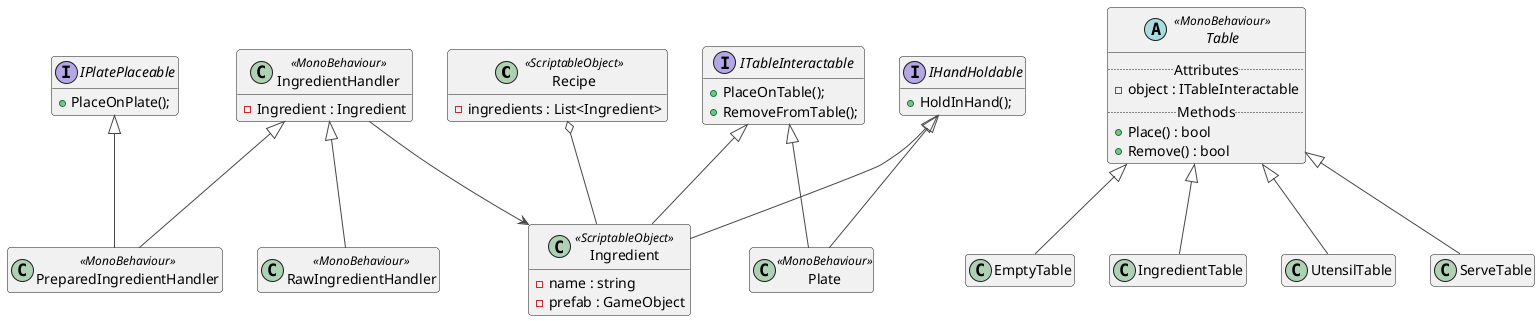 @startuml Demo

!theme vibrant
hide empty members

class Recipe <<ScriptableObject>> {
    - ingredients : List<Ingredient>
}

class IngredientHandler <<MonoBehaviour>> {
    - Ingredient : Ingredient
}

class Ingredient <<ScriptableObject>> {
    - name : string
    - prefab : GameObject 
}
Recipe o-- Ingredient
IngredientHandler --> Ingredient
IHandHoldable <|-- Ingredient
ITableInteractable <|-- Ingredient

' Plate: Can be held in hand, placed on a table.

' RawIngredientHandler: Can be held in hand, placed on a table.
'   Seaweed
'   Salmon
'   Rice

' PreparedIngredientHandler: Can be held in hand, placed on a table, placed on a plate.
'   Chopped Salmon
'   Steamed Rice

' Table: Can place items on it, can remove items from it.
'   Empty Table: Placement (can place items that can be placed on a table), Removal (remove currently existing items).
'   Ingredient Table: Placement (cannot place items); Removal (obtain specific ingredients).
'   Utensil Table: Placement (for cooking); Removal (retrieve placable items).
'   Serve Table: Placement (submit orders); Removal (cannot remove items).

interface IHandHoldable {
    + HoldInHand();
}

interface ITableInteractable {
    + PlaceOnTable();
    + RemoveFromTable();
}

interface IPlatePlaceable {
    + PlaceOnPlate();
}

class Plate <<MonoBehaviour>> {
}
IHandHoldable <|-- Plate
ITableInteractable <|-- Plate

class RawIngredientHandler <<MonoBehaviour>> {
}
IngredientHandler <|-- RawIngredientHandler

class PreparedIngredientHandler <<MonoBehaviour>> {
}
IngredientHandler <|-- PreparedIngredientHandler
IPlatePlaceable <|-- PreparedIngredientHandler

abstract Table <<MonoBehaviour>> {
    .. Attributes ..
    - object : ITableInteractable
    .. Methods ..
    + Place() : bool
    + Remove() : bool
}

class EmptyTable {
}
Table <|-- EmptyTable

class IngredientTable {
}
Table <|-- IngredientTable

class UtensilTable {
}
Table <|-- UtensilTable

class ServeTable {
}
Table <|-- ServeTable

@enduml